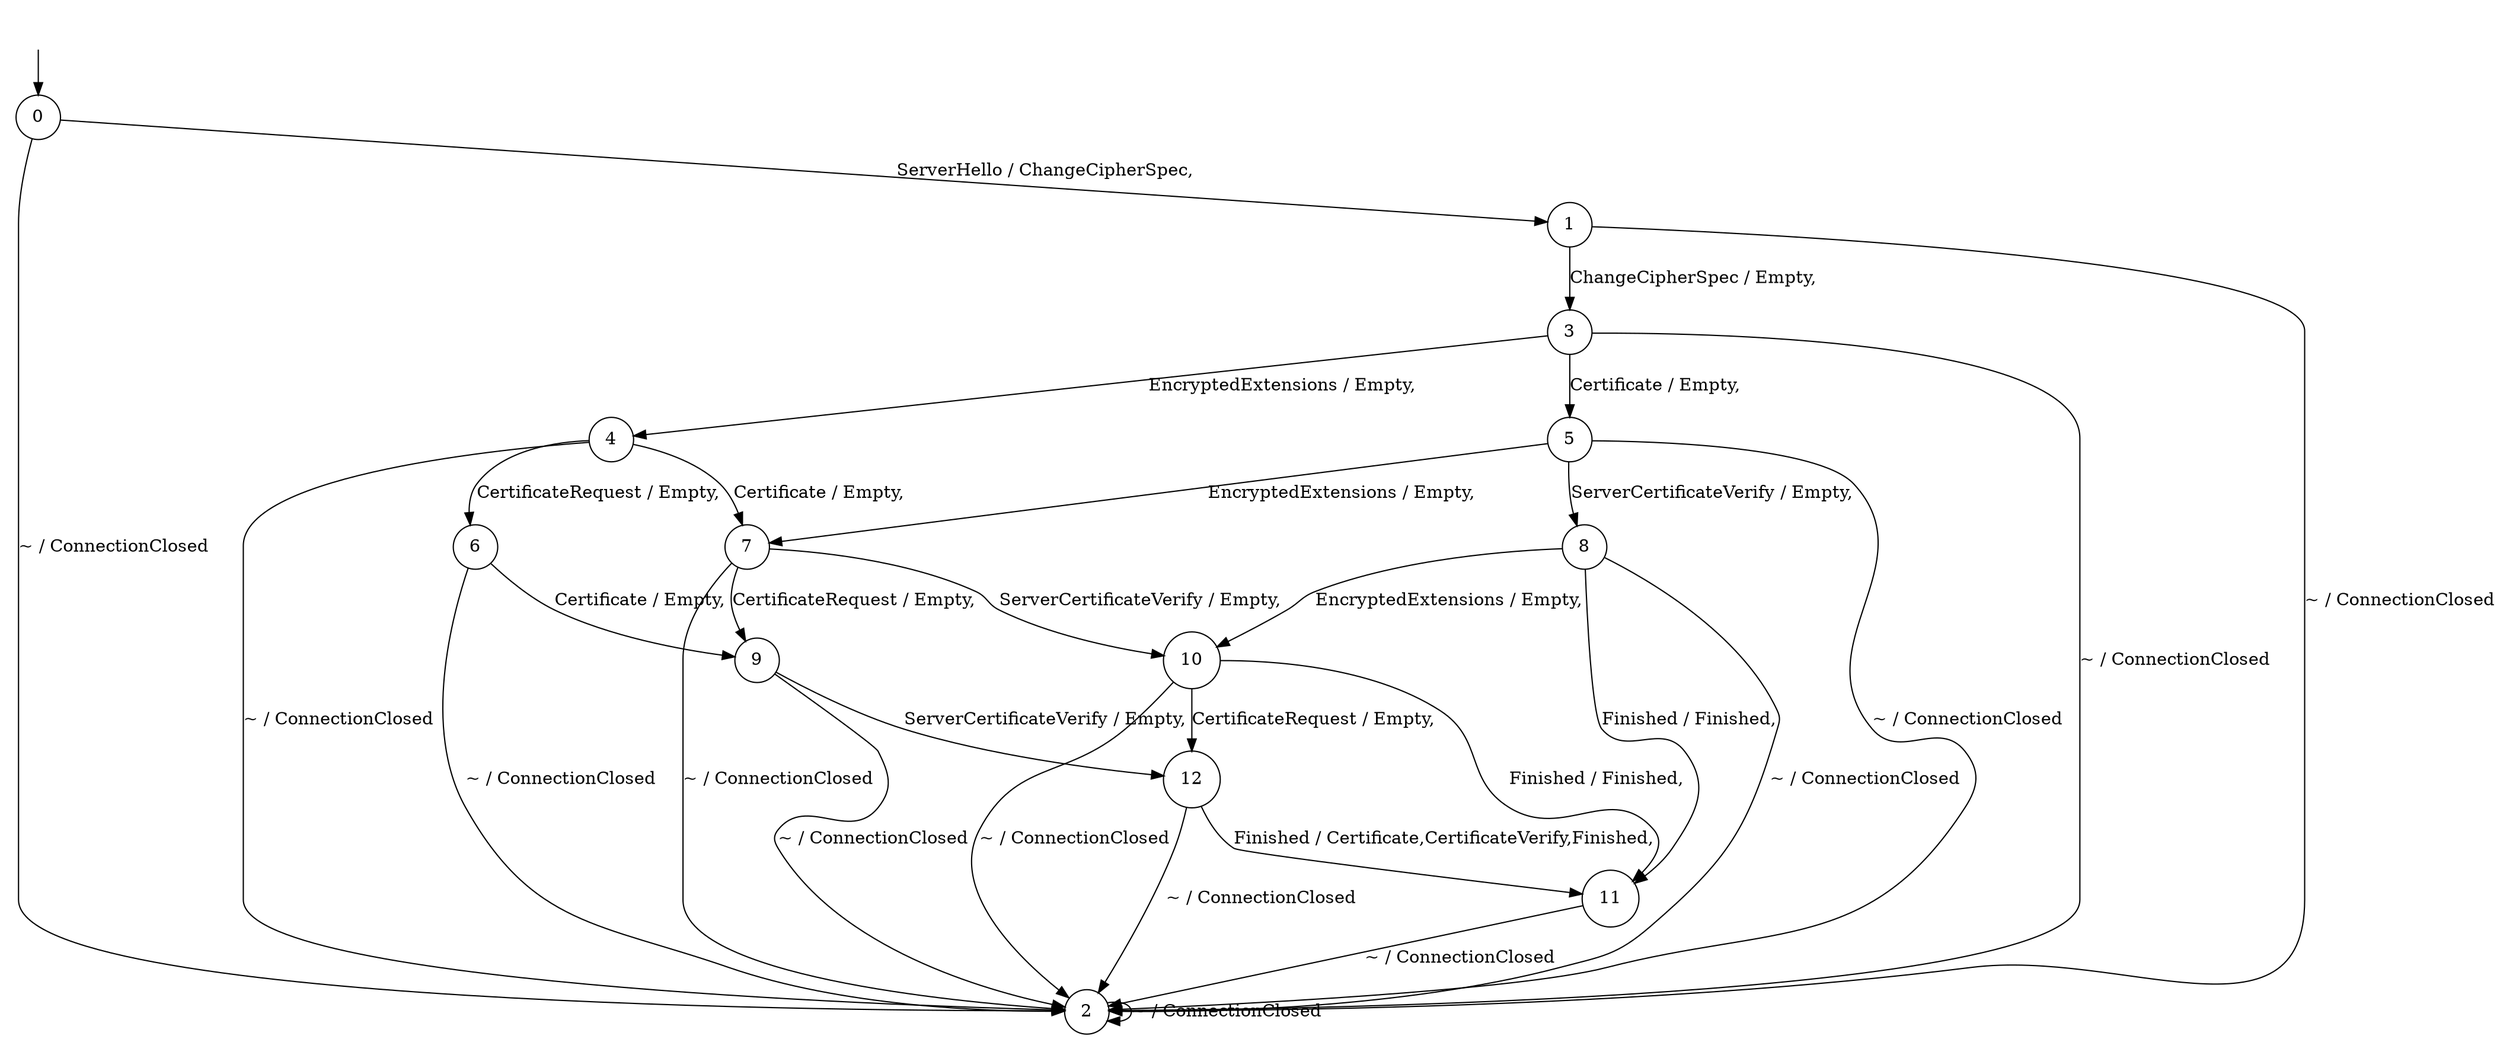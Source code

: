 digraph g {
__start0 [label="" shape="none"];

	s0 [shape="circle" label="0"];
	s1 [shape="circle" label="1"];
	s2 [shape="circle" label="2"];
	s3 [shape="circle" label="3"];
	s4 [shape="circle" label="4"];
	s5 [shape="circle" label="5"];
	s6 [shape="circle" label="6"];
	s7 [shape="circle" label="7"];
	s8 [shape="circle" label="8"];
	s9 [shape="circle" label="9"];
	s10 [shape="circle" label="10"];
	s11 [shape="circle" label="11"];
	s12 [shape="circle" label="12"];
	s0 -> s1 [label="ServerHello / ChangeCipherSpec,"];
	s0 -> s2 [label="~ / ConnectionClosed"];
	s1 -> s2 [label="~ / ConnectionClosed"];
	s1 -> s3 [label="ChangeCipherSpec / Empty,"];
	s2 -> s2 [label="~ / ConnectionClosed"];
	s3 -> s2 [label="~ / ConnectionClosed"];
	s3 -> s4 [label="EncryptedExtensions / Empty,"];
	s3 -> s5 [label="Certificate / Empty,"];
	s4 -> s2 [label="~ / ConnectionClosed"];
	s4 -> s6 [label="CertificateRequest / Empty,"];
	s4 -> s7 [label="Certificate / Empty,"];
	s5 -> s2 [label="~ / ConnectionClosed"];
	s5 -> s7 [label="EncryptedExtensions / Empty,"];
	s5 -> s8 [label="ServerCertificateVerify / Empty,"];
	s6 -> s2 [label="~ / ConnectionClosed"];
	s6 -> s9 [label="Certificate / Empty,"];
	s7 -> s2 [label="~ / ConnectionClosed"];
	s7 -> s9 [label="CertificateRequest / Empty,"];
	s7 -> s10 [label="ServerCertificateVerify / Empty,"];
	s8 -> s2 [label="~ / ConnectionClosed"];
	s8 -> s10 [label="EncryptedExtensions / Empty,"];
	s8 -> s11 [label="Finished / Finished,"];
	s9 -> s2 [label="~ / ConnectionClosed"];
	s9 -> s12 [label="ServerCertificateVerify / Empty,"];
	s10 -> s2 [label="~ / ConnectionClosed"];
	s10 -> s12 [label="CertificateRequest / Empty,"];
	s10 -> s11 [label="Finished / Finished,"];
	s11 -> s2 [label="~ / ConnectionClosed"];
	s12 -> s2 [label="~ / ConnectionClosed"];
	s12 -> s11 [label="Finished / Certificate,CertificateVerify,Finished,"];

__start0 -> s0;
}
